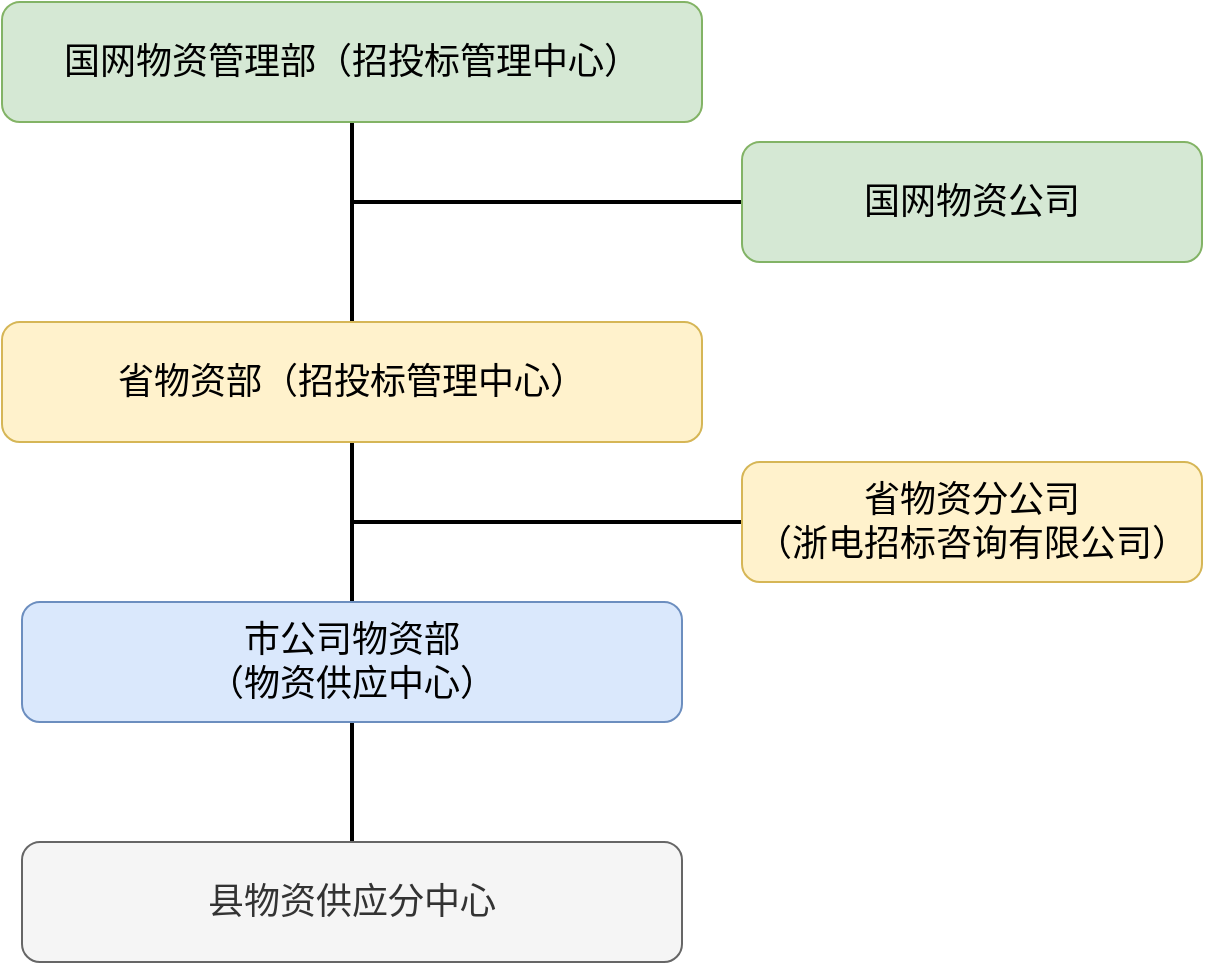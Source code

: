 <mxfile version="17.1.0" type="github">
  <diagram id="prtHgNgQTEPvFCAcTncT" name="Page-1">
    <mxGraphModel dx="1038" dy="539" grid="1" gridSize="10" guides="1" tooltips="1" connect="1" arrows="1" fold="1" page="1" pageScale="1" pageWidth="827" pageHeight="1169" math="0" shadow="0">
      <root>
        <mxCell id="0" />
        <mxCell id="1" parent="0" />
        <mxCell id="ahdOecXiskX3nPGF_uR7-4" value="" style="edgeStyle=orthogonalEdgeStyle;rounded=0;orthogonalLoop=1;jettySize=auto;html=1;fontSize=18;strokeWidth=2;endArrow=none;endFill=0;" edge="1" parent="1" source="ahdOecXiskX3nPGF_uR7-2" target="ahdOecXiskX3nPGF_uR7-3">
          <mxGeometry relative="1" as="geometry" />
        </mxCell>
        <mxCell id="ahdOecXiskX3nPGF_uR7-9" style="edgeStyle=orthogonalEdgeStyle;rounded=0;orthogonalLoop=1;jettySize=auto;html=1;entryX=0;entryY=0.5;entryDx=0;entryDy=0;fontSize=18;strokeWidth=2;exitX=0.5;exitY=1;exitDx=0;exitDy=0;endArrow=none;endFill=0;" edge="1" parent="1" source="ahdOecXiskX3nPGF_uR7-2" target="ahdOecXiskX3nPGF_uR7-8">
          <mxGeometry relative="1" as="geometry" />
        </mxCell>
        <mxCell id="ahdOecXiskX3nPGF_uR7-2" value="国网物资管理部（招投标管理中心）" style="rounded=1;whiteSpace=wrap;html=1;fontSize=18;fontFamily=MiSans;fillColor=#d5e8d4;strokeColor=#82b366;" vertex="1" parent="1">
          <mxGeometry x="320" y="70" width="350" height="60" as="geometry" />
        </mxCell>
        <mxCell id="ahdOecXiskX3nPGF_uR7-12" value="" style="edgeStyle=orthogonalEdgeStyle;rounded=0;orthogonalLoop=1;jettySize=auto;html=1;fontSize=18;strokeWidth=2;endArrow=none;endFill=0;" edge="1" parent="1" source="ahdOecXiskX3nPGF_uR7-3" target="ahdOecXiskX3nPGF_uR7-11">
          <mxGeometry relative="1" as="geometry" />
        </mxCell>
        <mxCell id="ahdOecXiskX3nPGF_uR7-14" style="edgeStyle=orthogonalEdgeStyle;rounded=0;orthogonalLoop=1;jettySize=auto;html=1;entryX=0;entryY=0.5;entryDx=0;entryDy=0;fontSize=18;strokeWidth=2;exitX=0.5;exitY=1;exitDx=0;exitDy=0;startArrow=none;startFill=0;endArrow=none;endFill=0;" edge="1" parent="1" source="ahdOecXiskX3nPGF_uR7-3" target="ahdOecXiskX3nPGF_uR7-13">
          <mxGeometry relative="1" as="geometry" />
        </mxCell>
        <mxCell id="ahdOecXiskX3nPGF_uR7-3" value="省物资部（招投标管理中心）" style="whiteSpace=wrap;html=1;fontSize=18;fontFamily=MiSans;rounded=1;fillColor=#fff2cc;strokeColor=#d6b656;" vertex="1" parent="1">
          <mxGeometry x="320" y="230" width="350" height="60" as="geometry" />
        </mxCell>
        <mxCell id="ahdOecXiskX3nPGF_uR7-8" value="国网物资公司" style="whiteSpace=wrap;html=1;fontSize=18;fontFamily=MiSans;rounded=1;fillColor=#d5e8d4;strokeColor=#82b366;" vertex="1" parent="1">
          <mxGeometry x="690" y="140" width="230" height="60" as="geometry" />
        </mxCell>
        <mxCell id="ahdOecXiskX3nPGF_uR7-16" style="edgeStyle=orthogonalEdgeStyle;rounded=0;orthogonalLoop=1;jettySize=auto;html=1;entryX=0.5;entryY=0;entryDx=0;entryDy=0;fontSize=18;startArrow=none;startFill=0;endArrow=none;endFill=0;strokeWidth=2;" edge="1" parent="1" source="ahdOecXiskX3nPGF_uR7-11" target="ahdOecXiskX3nPGF_uR7-15">
          <mxGeometry relative="1" as="geometry" />
        </mxCell>
        <mxCell id="ahdOecXiskX3nPGF_uR7-11" value="市公司物资部&lt;br&gt;（物资供应中心）" style="whiteSpace=wrap;html=1;fontSize=18;fontFamily=MiSans;rounded=1;fillColor=#dae8fc;strokeColor=#6c8ebf;" vertex="1" parent="1">
          <mxGeometry x="330" y="370" width="330" height="60" as="geometry" />
        </mxCell>
        <mxCell id="ahdOecXiskX3nPGF_uR7-13" value="省物资分公司&lt;br&gt;（浙电招标咨询有限公司）" style="whiteSpace=wrap;html=1;fontSize=18;fontFamily=MiSans;rounded=1;fillColor=#fff2cc;strokeColor=#d6b656;" vertex="1" parent="1">
          <mxGeometry x="690" y="300" width="230" height="60" as="geometry" />
        </mxCell>
        <mxCell id="ahdOecXiskX3nPGF_uR7-15" value="县物资供应分中心" style="whiteSpace=wrap;html=1;fontSize=18;fontFamily=MiSans;rounded=1;fillColor=#f5f5f5;strokeColor=#666666;fontColor=#333333;" vertex="1" parent="1">
          <mxGeometry x="330" y="490" width="330" height="60" as="geometry" />
        </mxCell>
      </root>
    </mxGraphModel>
  </diagram>
</mxfile>
